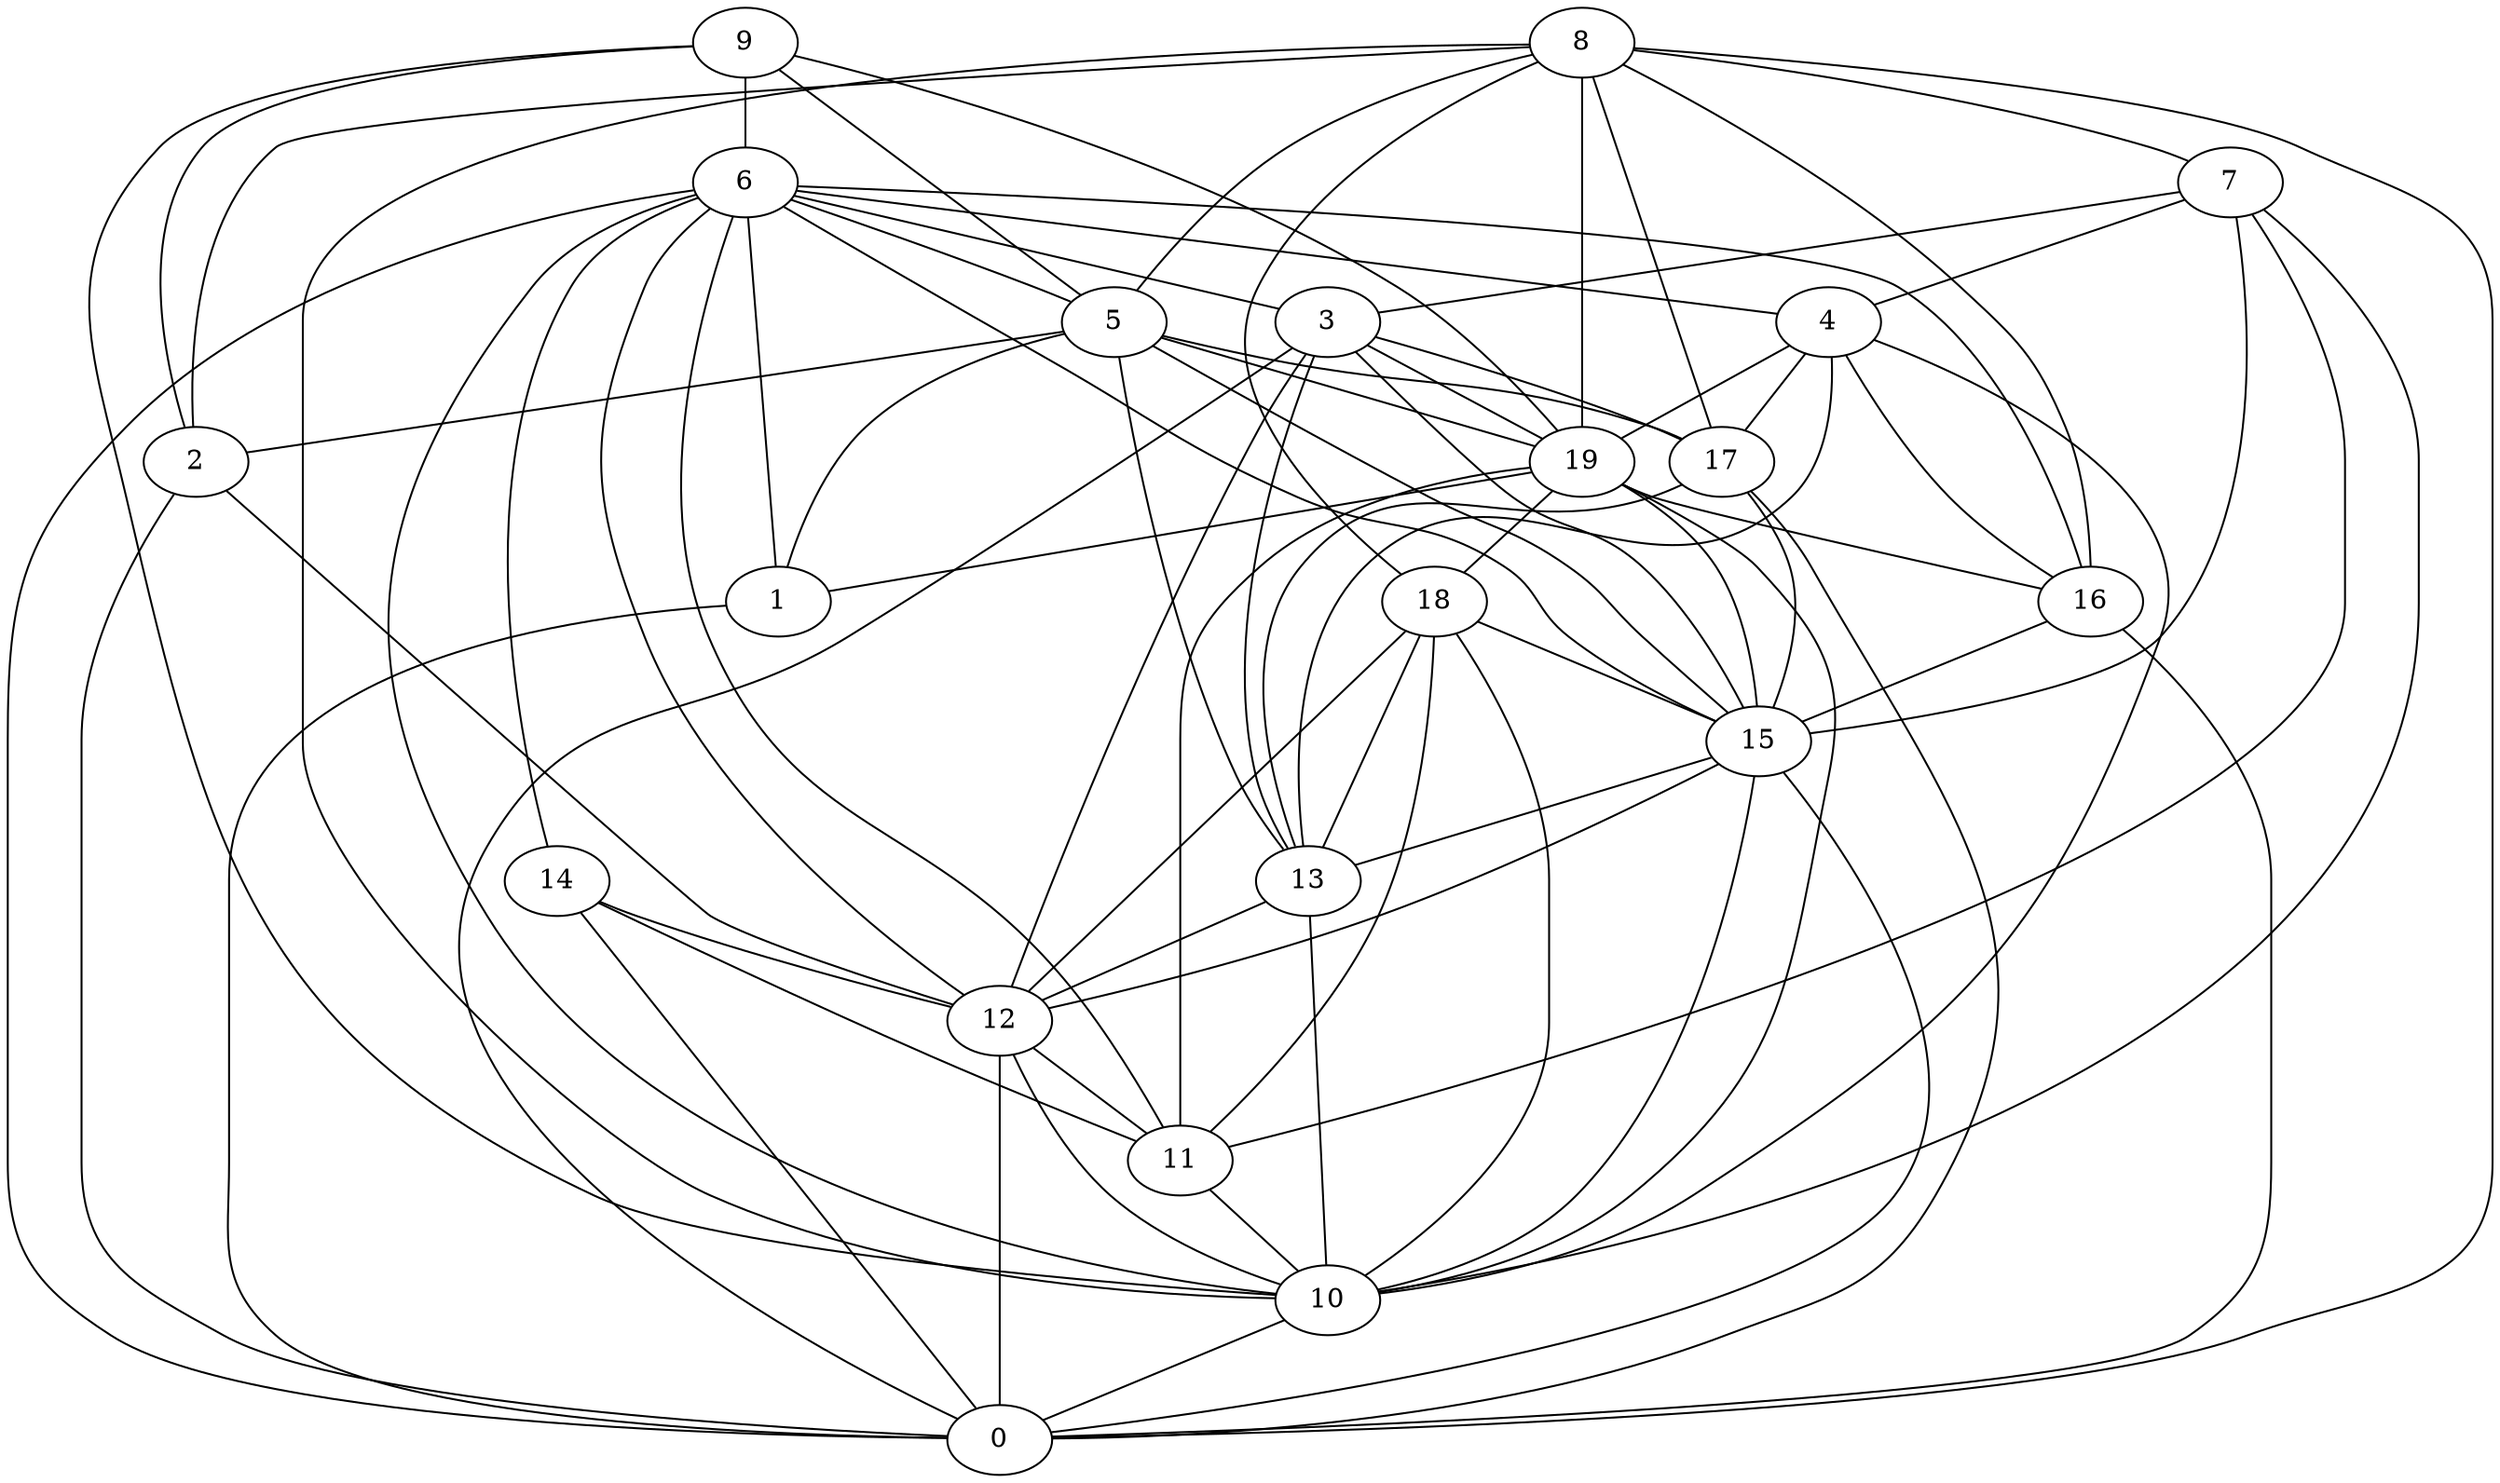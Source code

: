 digraph GG_graph {

subgraph G_graph {
edge [color = black]
"2" -> "0" [dir = none]
"16" -> "15" [dir = none]
"3" -> "12" [dir = none]
"15" -> "12" [dir = none]
"6" -> "11" [dir = none]
"6" -> "14" [dir = none]
"6" -> "10" [dir = none]
"6" -> "15" [dir = none]
"19" -> "1" [dir = none]
"19" -> "10" [dir = none]
"8" -> "17" [dir = none]
"8" -> "0" [dir = none]
"8" -> "10" [dir = none]
"7" -> "3" [dir = none]
"17" -> "13" [dir = none]
"18" -> "13" [dir = none]
"4" -> "19" [dir = none]
"9" -> "5" [dir = none]
"9" -> "19" [dir = none]
"8" -> "19" [dir = none]
"9" -> "10" [dir = none]
"4" -> "13" [dir = none]
"6" -> "12" [dir = none]
"3" -> "15" [dir = none]
"1" -> "0" [dir = none]
"17" -> "15" [dir = none]
"15" -> "10" [dir = none]
"13" -> "10" [dir = none]
"14" -> "11" [dir = none]
"12" -> "0" [dir = none]
"19" -> "15" [dir = none]
"19" -> "11" [dir = none]
"5" -> "13" [dir = none]
"18" -> "10" [dir = none]
"14" -> "12" [dir = none]
"11" -> "10" [dir = none]
"5" -> "2" [dir = none]
"19" -> "16" [dir = none]
"7" -> "15" [dir = none]
"10" -> "0" [dir = none]
"12" -> "11" [dir = none]
"6" -> "0" [dir = none]
"6" -> "3" [dir = none]
"2" -> "12" [dir = none]
"5" -> "15" [dir = none]
"17" -> "0" [dir = none]
"4" -> "17" [dir = none]
"8" -> "5" [dir = none]
"4" -> "16" [dir = none]
"4" -> "10" [dir = none]
"16" -> "0" [dir = none]
"6" -> "16" [dir = none]
"8" -> "16" [dir = none]
"18" -> "11" [dir = none]
"9" -> "6" [dir = none]
"14" -> "0" [dir = none]
"15" -> "0" [dir = none]
"9" -> "2" [dir = none]
"6" -> "1" [dir = none]
"18" -> "15" [dir = none]
"12" -> "10" [dir = none]
"15" -> "13" [dir = none]
"5" -> "19" [dir = none]
"3" -> "0" [dir = none]
"5" -> "1" [dir = none]
"3" -> "13" [dir = none]
"18" -> "12" [dir = none]
"19" -> "18" [dir = none]
"3" -> "17" [dir = none]
"6" -> "5" [dir = none]
"8" -> "18" [dir = none]
"7" -> "4" [dir = none]
"5" -> "17" [dir = none]
"7" -> "11" [dir = none]
"6" -> "4" [dir = none]
"8" -> "7" [dir = none]
"3" -> "19" [dir = none]
"8" -> "2" [dir = none]
"7" -> "10" [dir = none]
"13" -> "12" [dir = none]
}

}
